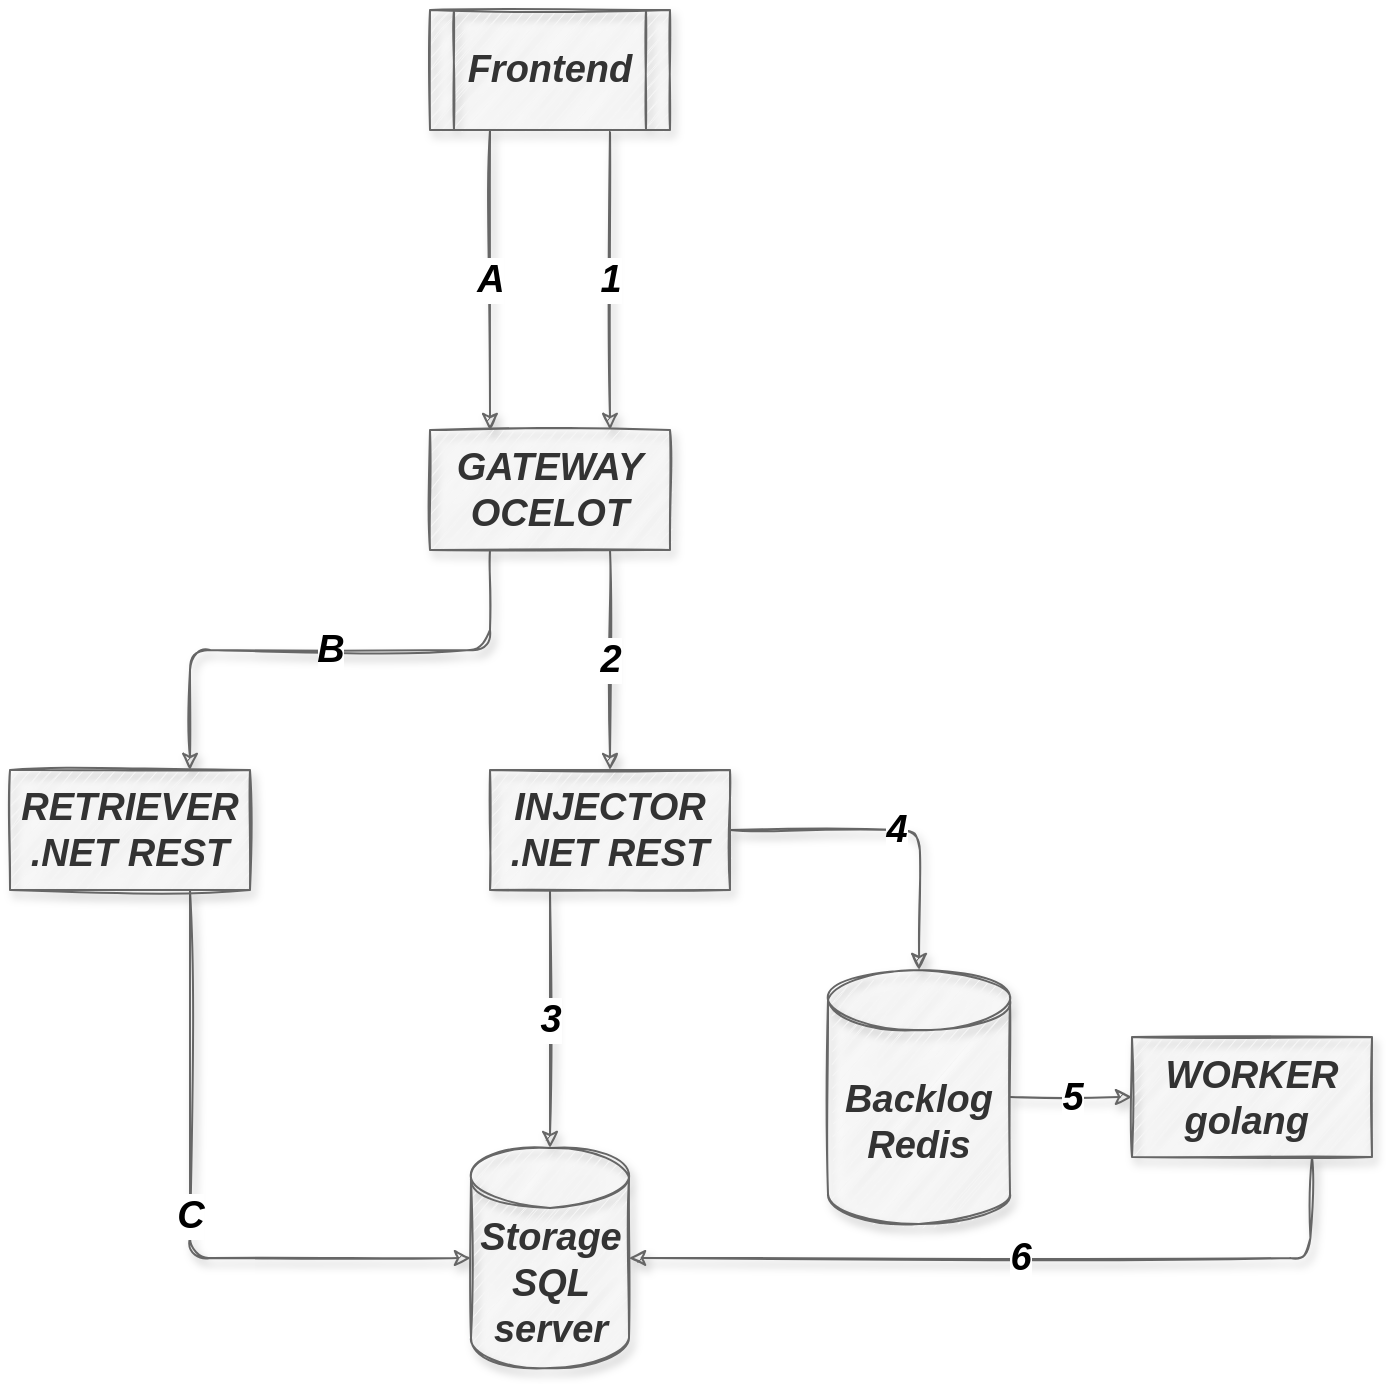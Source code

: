 <mxfile>
    <diagram id="-EiDczxOtd4FKETfkv2O" name="Overall">
        <mxGraphModel dx="818" dy="667" grid="0" gridSize="10" guides="1" tooltips="1" connect="1" arrows="1" fold="1" page="1" pageScale="1" pageWidth="850" pageHeight="1100" background="#FFFFFF" math="0" shadow="0">
            <root>
                <mxCell id="0"/>
                <mxCell id="1" style="" parent="0"/>
                <mxCell id="12" value="A" style="edgeStyle=none;html=1;exitX=0.25;exitY=1;exitDx=0;exitDy=0;entryX=0.25;entryY=0;entryDx=0;entryDy=0;shadow=1;sketch=1;fontSize=19;fontColor=#000000;fillColor=#f5f5f5;strokeColor=#666666;fontStyle=3;labelBackgroundColor=#FFFFFF;" parent="1" source="4" target="7" edge="1">
                    <mxGeometry relative="1" as="geometry"/>
                </mxCell>
                <mxCell id="18" value="1" style="edgeStyle=none;html=1;exitX=0.75;exitY=1;exitDx=0;exitDy=0;entryX=0.75;entryY=0;entryDx=0;entryDy=0;sketch=1;shadow=1;fontSize=19;fontColor=#000000;fillColor=#f5f5f5;strokeColor=#666666;fontStyle=3;labelBackgroundColor=#FFFFFF;" parent="1" source="4" target="7" edge="1">
                    <mxGeometry relative="1" as="geometry"/>
                </mxCell>
                <mxCell id="4" value="Frontend" style="shape=process;whiteSpace=wrap;html=1;backgroundOutline=1;shadow=1;sketch=1;labelBackgroundColor=none;fontSize=19;fontColor=#333333;fillColor=#f5f5f5;strokeColor=#666666;fontStyle=3" parent="1" vertex="1">
                    <mxGeometry x="320" y="120" width="120" height="60" as="geometry"/>
                </mxCell>
                <mxCell id="5" value="Storage&lt;br&gt;SQL server" style="shape=cylinder3;whiteSpace=wrap;html=1;boundedLbl=1;backgroundOutline=1;size=15;shadow=1;sketch=1;labelBackgroundColor=none;fontSize=19;fontColor=#333333;fillColor=#f5f5f5;strokeColor=#666666;fontStyle=3" parent="1" vertex="1">
                    <mxGeometry x="340.5" y="689" width="79" height="110" as="geometry"/>
                </mxCell>
                <mxCell id="16" value="5" style="edgeStyle=none;html=1;exitX=1;exitY=0.5;exitDx=0;exitDy=0;exitPerimeter=0;entryX=0;entryY=0.5;entryDx=0;entryDy=0;shadow=1;sketch=1;fontSize=19;fontColor=#000000;fillColor=#f5f5f5;strokeColor=#666666;fontStyle=3;labelBackgroundColor=#FFFFFF;" parent="1" source="6" target="10" edge="1">
                    <mxGeometry relative="1" as="geometry"/>
                </mxCell>
                <mxCell id="6" value="Backlog&lt;br&gt;Redis" style="shape=cylinder3;whiteSpace=wrap;html=1;boundedLbl=1;backgroundOutline=1;size=15;shadow=1;sketch=1;labelBackgroundColor=none;fontSize=19;fontColor=#333333;fillColor=#f5f5f5;strokeColor=#666666;fontStyle=3" parent="1" vertex="1">
                    <mxGeometry x="519" y="600" width="91" height="127" as="geometry"/>
                </mxCell>
                <mxCell id="13" value="2" style="edgeStyle=none;html=1;exitX=0.75;exitY=1;exitDx=0;exitDy=0;entryX=0.5;entryY=0;entryDx=0;entryDy=0;shadow=1;sketch=1;fontSize=19;fontColor=#000000;fillColor=#f5f5f5;strokeColor=#666666;fontStyle=3;labelBackgroundColor=#FFFFFF;" parent="1" source="7" target="8" edge="1">
                    <mxGeometry relative="1" as="geometry"/>
                </mxCell>
                <mxCell id="19" value="B" style="edgeStyle=none;html=1;exitX=0.25;exitY=1;exitDx=0;exitDy=0;entryX=0.75;entryY=0;entryDx=0;entryDy=0;shadow=1;sketch=1;fontSize=19;fontColor=#000000;fillColor=#f5f5f5;strokeColor=#666666;fontStyle=3;labelBackgroundColor=#FFFFFF;" parent="1" source="7" target="9" edge="1">
                    <mxGeometry relative="1" as="geometry">
                        <Array as="points">
                            <mxPoint x="350" y="440"/>
                            <mxPoint x="200" y="440"/>
                        </Array>
                    </mxGeometry>
                </mxCell>
                <mxCell id="7" value="GATEWAY&lt;br&gt;OCELOT" style="rounded=0;whiteSpace=wrap;html=1;shadow=1;sketch=1;labelBackgroundColor=none;fontSize=19;fontColor=#333333;fillColor=#f5f5f5;strokeColor=#666666;fontStyle=3" parent="1" vertex="1">
                    <mxGeometry x="320" y="330" width="120" height="60" as="geometry"/>
                </mxCell>
                <mxCell id="14" value="3" style="edgeStyle=none;html=1;exitX=0.25;exitY=1;exitDx=0;exitDy=0;entryX=0.5;entryY=0;entryDx=0;entryDy=0;entryPerimeter=0;shadow=1;sketch=1;fontSize=19;fontColor=#000000;fillColor=#f5f5f5;strokeColor=#666666;fontStyle=3;labelBackgroundColor=#FFFFFF;" parent="1" source="8" target="5" edge="1">
                    <mxGeometry relative="1" as="geometry"/>
                </mxCell>
                <mxCell id="15" value="4" style="edgeStyle=none;html=1;exitX=1;exitY=0.5;exitDx=0;exitDy=0;entryX=0.5;entryY=0;entryDx=0;entryDy=0;entryPerimeter=0;shadow=1;sketch=1;fontSize=19;fontColor=#000000;fillColor=#f5f5f5;strokeColor=#666666;fontStyle=3;labelBackgroundColor=#FFFFFF;" parent="1" source="8" target="6" edge="1">
                    <mxGeometry relative="1" as="geometry">
                        <Array as="points">
                            <mxPoint x="565" y="530"/>
                        </Array>
                    </mxGeometry>
                </mxCell>
                <mxCell id="8" value="INJECTOR&lt;br&gt;.NET REST" style="rounded=0;whiteSpace=wrap;html=1;shadow=1;sketch=1;labelBackgroundColor=none;fontSize=19;fontColor=#333333;fillColor=#f5f5f5;strokeColor=#666666;fontStyle=3" parent="1" vertex="1">
                    <mxGeometry x="350" y="500" width="120" height="60" as="geometry"/>
                </mxCell>
                <mxCell id="20" value="C" style="edgeStyle=none;html=1;exitX=0.75;exitY=1;exitDx=0;exitDy=0;entryX=0;entryY=0.5;entryDx=0;entryDy=0;entryPerimeter=0;shadow=1;sketch=1;fontSize=19;fontColor=#000000;fillColor=#f5f5f5;strokeColor=#666666;fontStyle=3;labelBackgroundColor=#FFFFFF;" parent="1" source="9" target="5" edge="1">
                    <mxGeometry relative="1" as="geometry">
                        <Array as="points">
                            <mxPoint x="200" y="744"/>
                        </Array>
                    </mxGeometry>
                </mxCell>
                <mxCell id="9" value="RETRIEVER&lt;br&gt;.NET REST" style="rounded=0;whiteSpace=wrap;html=1;shadow=1;sketch=1;labelBackgroundColor=none;fontSize=19;fontColor=#333333;fillColor=#f5f5f5;strokeColor=#666666;fontStyle=3" parent="1" vertex="1">
                    <mxGeometry x="110" y="500" width="120" height="60" as="geometry"/>
                </mxCell>
                <mxCell id="17" value="6" style="edgeStyle=none;html=1;exitX=0.75;exitY=1;exitDx=0;exitDy=0;entryX=1;entryY=0.5;entryDx=0;entryDy=0;entryPerimeter=0;shadow=1;sketch=1;fontSize=19;fontColor=#000000;fillColor=#f5f5f5;strokeColor=#666666;fontStyle=3;labelBackgroundColor=#FFFFFF;" parent="1" source="10" target="5" edge="1">
                    <mxGeometry relative="1" as="geometry">
                        <Array as="points">
                            <mxPoint x="760" y="744"/>
                        </Array>
                    </mxGeometry>
                </mxCell>
                <mxCell id="10" value="WORKER&lt;br&gt;golang&amp;nbsp;" style="rounded=0;whiteSpace=wrap;html=1;shadow=1;sketch=1;labelBackgroundColor=none;fontSize=19;fontColor=#333333;fillColor=#f5f5f5;strokeColor=#666666;fontStyle=3" parent="1" vertex="1">
                    <mxGeometry x="671" y="633.5" width="120" height="60" as="geometry"/>
                </mxCell>
            </root>
        </mxGraphModel>
    </diagram>
</mxfile>